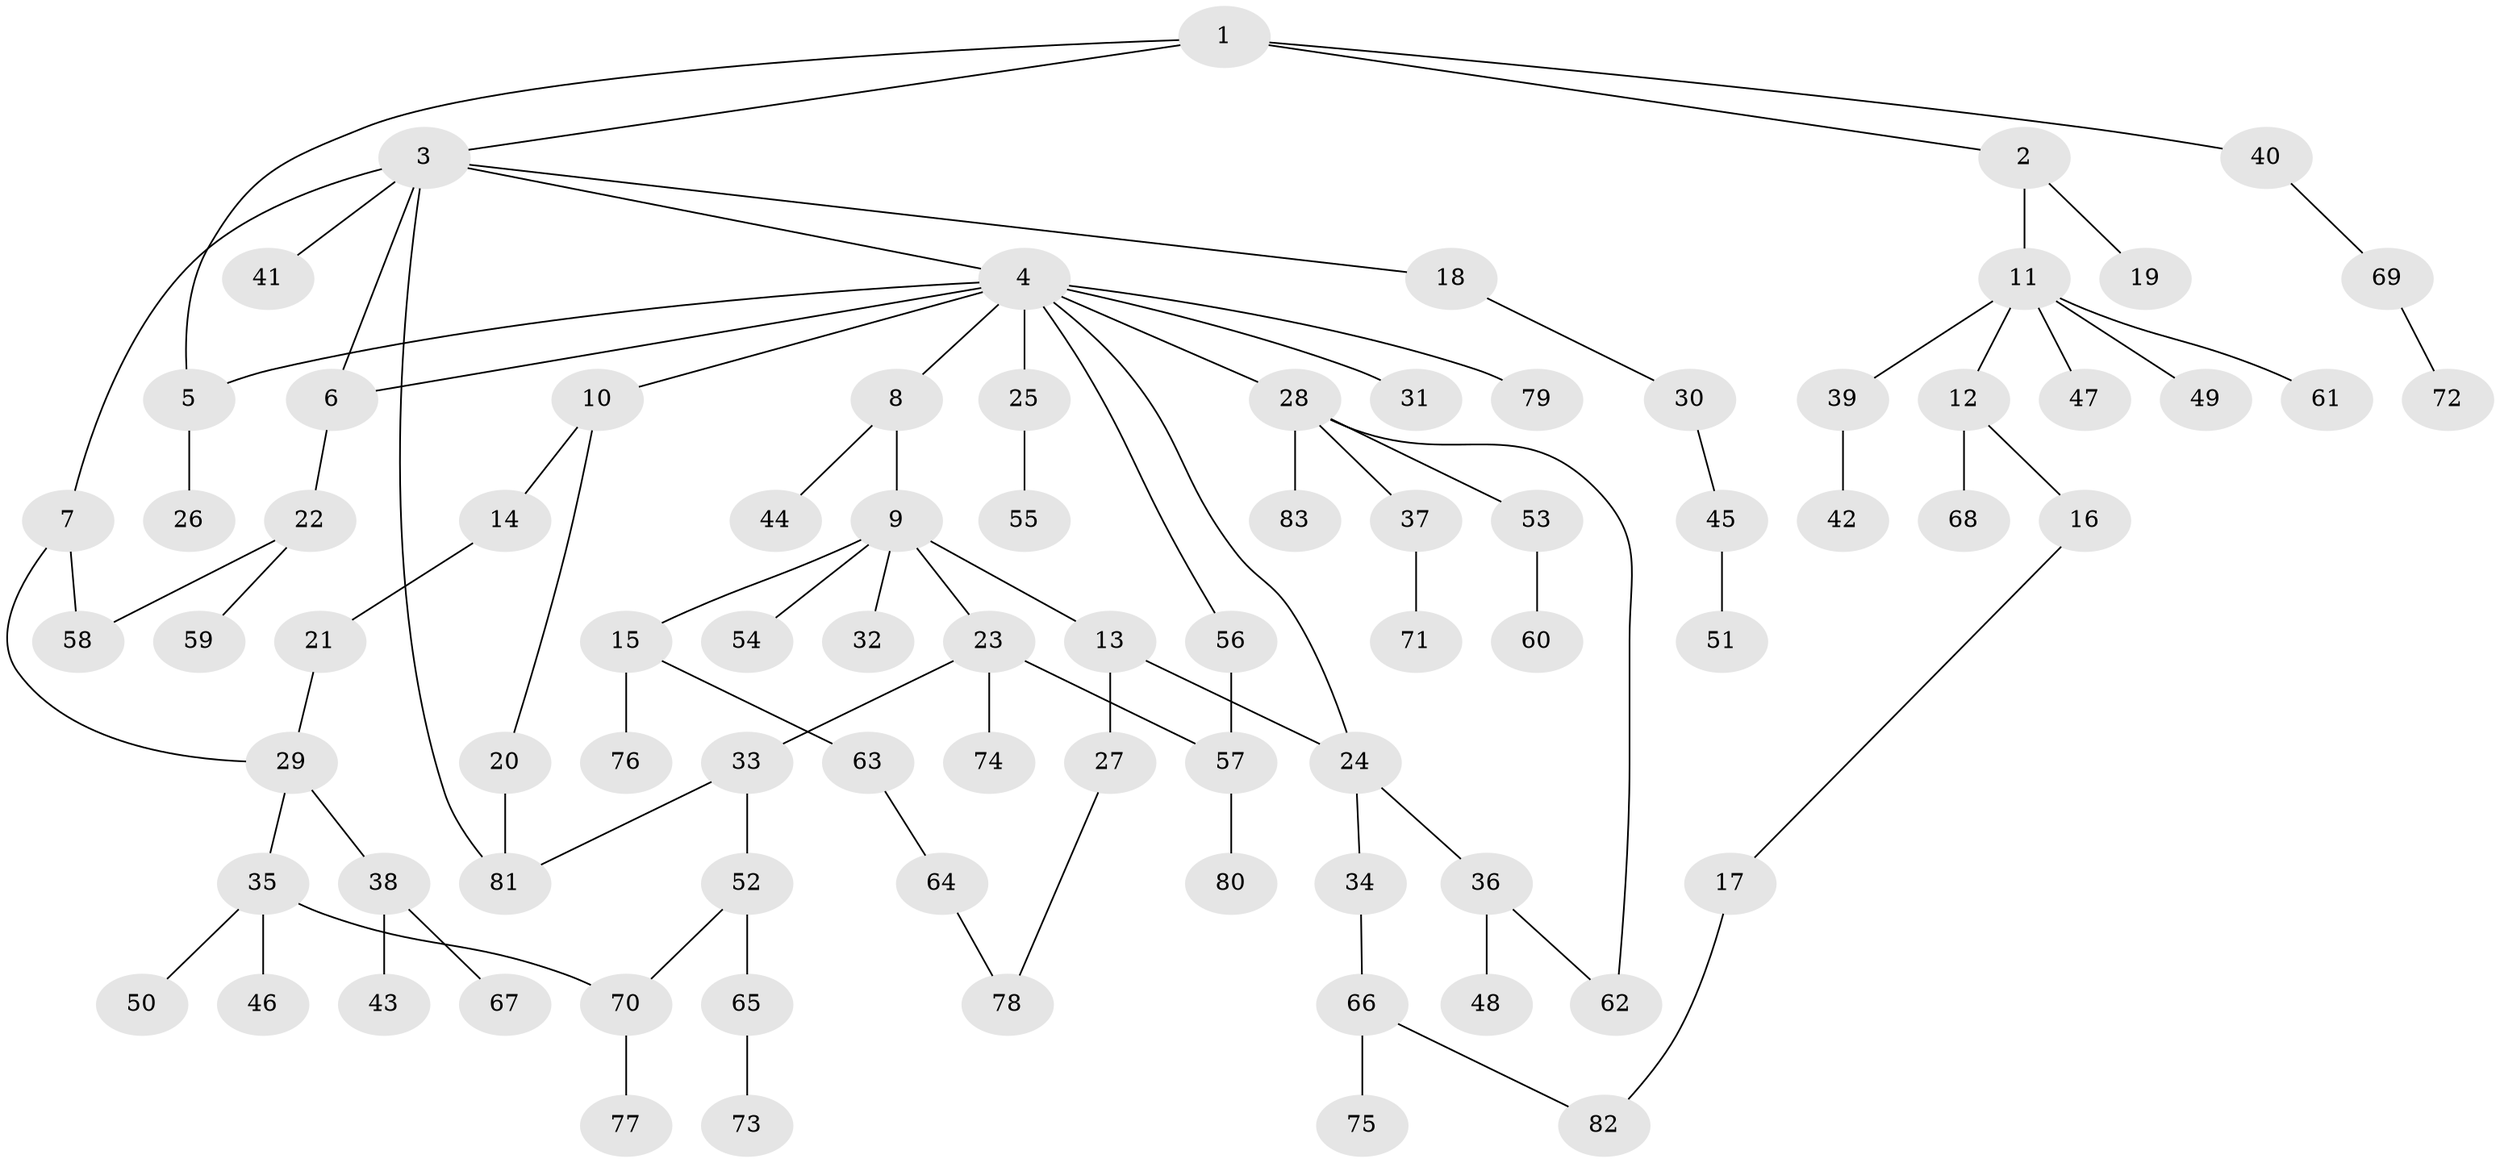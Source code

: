 // Generated by graph-tools (version 1.1) at 2025/01/03/09/25 03:01:07]
// undirected, 83 vertices, 94 edges
graph export_dot {
graph [start="1"]
  node [color=gray90,style=filled];
  1;
  2;
  3;
  4;
  5;
  6;
  7;
  8;
  9;
  10;
  11;
  12;
  13;
  14;
  15;
  16;
  17;
  18;
  19;
  20;
  21;
  22;
  23;
  24;
  25;
  26;
  27;
  28;
  29;
  30;
  31;
  32;
  33;
  34;
  35;
  36;
  37;
  38;
  39;
  40;
  41;
  42;
  43;
  44;
  45;
  46;
  47;
  48;
  49;
  50;
  51;
  52;
  53;
  54;
  55;
  56;
  57;
  58;
  59;
  60;
  61;
  62;
  63;
  64;
  65;
  66;
  67;
  68;
  69;
  70;
  71;
  72;
  73;
  74;
  75;
  76;
  77;
  78;
  79;
  80;
  81;
  82;
  83;
  1 -- 2;
  1 -- 3;
  1 -- 40;
  1 -- 5;
  2 -- 11;
  2 -- 19;
  3 -- 4;
  3 -- 7;
  3 -- 18;
  3 -- 41;
  3 -- 81;
  3 -- 6;
  4 -- 5;
  4 -- 6;
  4 -- 8;
  4 -- 10;
  4 -- 24;
  4 -- 25;
  4 -- 28;
  4 -- 31;
  4 -- 56;
  4 -- 79;
  5 -- 26;
  6 -- 22;
  7 -- 29;
  7 -- 58;
  8 -- 9;
  8 -- 44;
  9 -- 13;
  9 -- 15;
  9 -- 23;
  9 -- 32;
  9 -- 54;
  10 -- 14;
  10 -- 20;
  11 -- 12;
  11 -- 39;
  11 -- 47;
  11 -- 49;
  11 -- 61;
  12 -- 16;
  12 -- 68;
  13 -- 27;
  13 -- 24;
  14 -- 21;
  15 -- 63;
  15 -- 76;
  16 -- 17;
  17 -- 82;
  18 -- 30;
  20 -- 81;
  21 -- 29;
  22 -- 58;
  22 -- 59;
  23 -- 33;
  23 -- 57;
  23 -- 74;
  24 -- 34;
  24 -- 36;
  25 -- 55;
  27 -- 78;
  28 -- 37;
  28 -- 53;
  28 -- 62;
  28 -- 83;
  29 -- 35;
  29 -- 38;
  30 -- 45;
  33 -- 52;
  33 -- 81;
  34 -- 66;
  35 -- 46;
  35 -- 50;
  35 -- 70;
  36 -- 48;
  36 -- 62;
  37 -- 71;
  38 -- 43;
  38 -- 67;
  39 -- 42;
  40 -- 69;
  45 -- 51;
  52 -- 65;
  52 -- 70;
  53 -- 60;
  56 -- 57;
  57 -- 80;
  63 -- 64;
  64 -- 78;
  65 -- 73;
  66 -- 75;
  66 -- 82;
  69 -- 72;
  70 -- 77;
}
